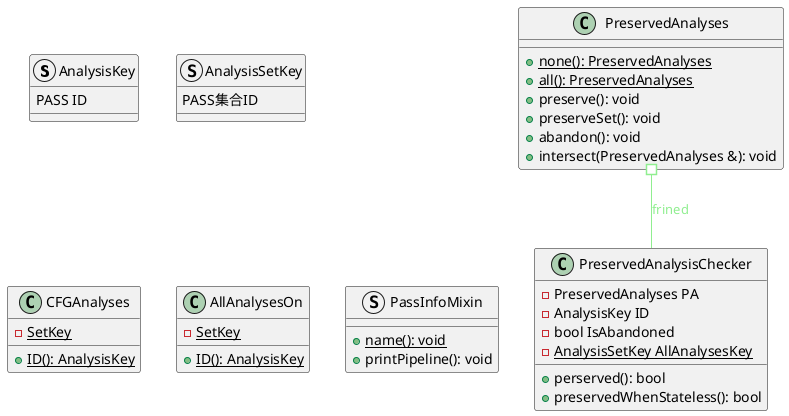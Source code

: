 @startuml

top to bottom direction

' **********
' 类定义
' **********
struct AnalysisKey{
PASS ID
}

struct AnalysisSetKey {
PASS集合ID
}

together {

  class AllAnalysesOn {
    {static} +ID(): AnalysisKey
    {static} -SetKey
  }

  class CFGAnalyses {
    {static} + ID(): AnalysisKey
    {static} - SetKey
  }

}

together {

  class PreservedAnalyses {
    {static} +none(): PreservedAnalyses
    {static} +all(): PreservedAnalyses
    +preserve(): void
    +preserveSet(): void
    +abandon(): void
    +intersect(PreservedAnalyses &): void
  }

  class PreservedAnalysisChecker {
    - PreservedAnalyses PA
    - AnalysisKey ID
    - bool IsAbandoned
    + perserved(): bool
    + preservedWhenStateless(): bool
    {static} - AnalysisSetKey AllAnalysesKey
  }
}

struct PassInfoMixin {
  {static} +name(): void
  + printPipeline(): void
}

' **********
' 类关系
' **********
PreservedAnalyses             #--             PreservedAnalysisChecker #line:lightGreen;text:lightGreen : frined


@enduml